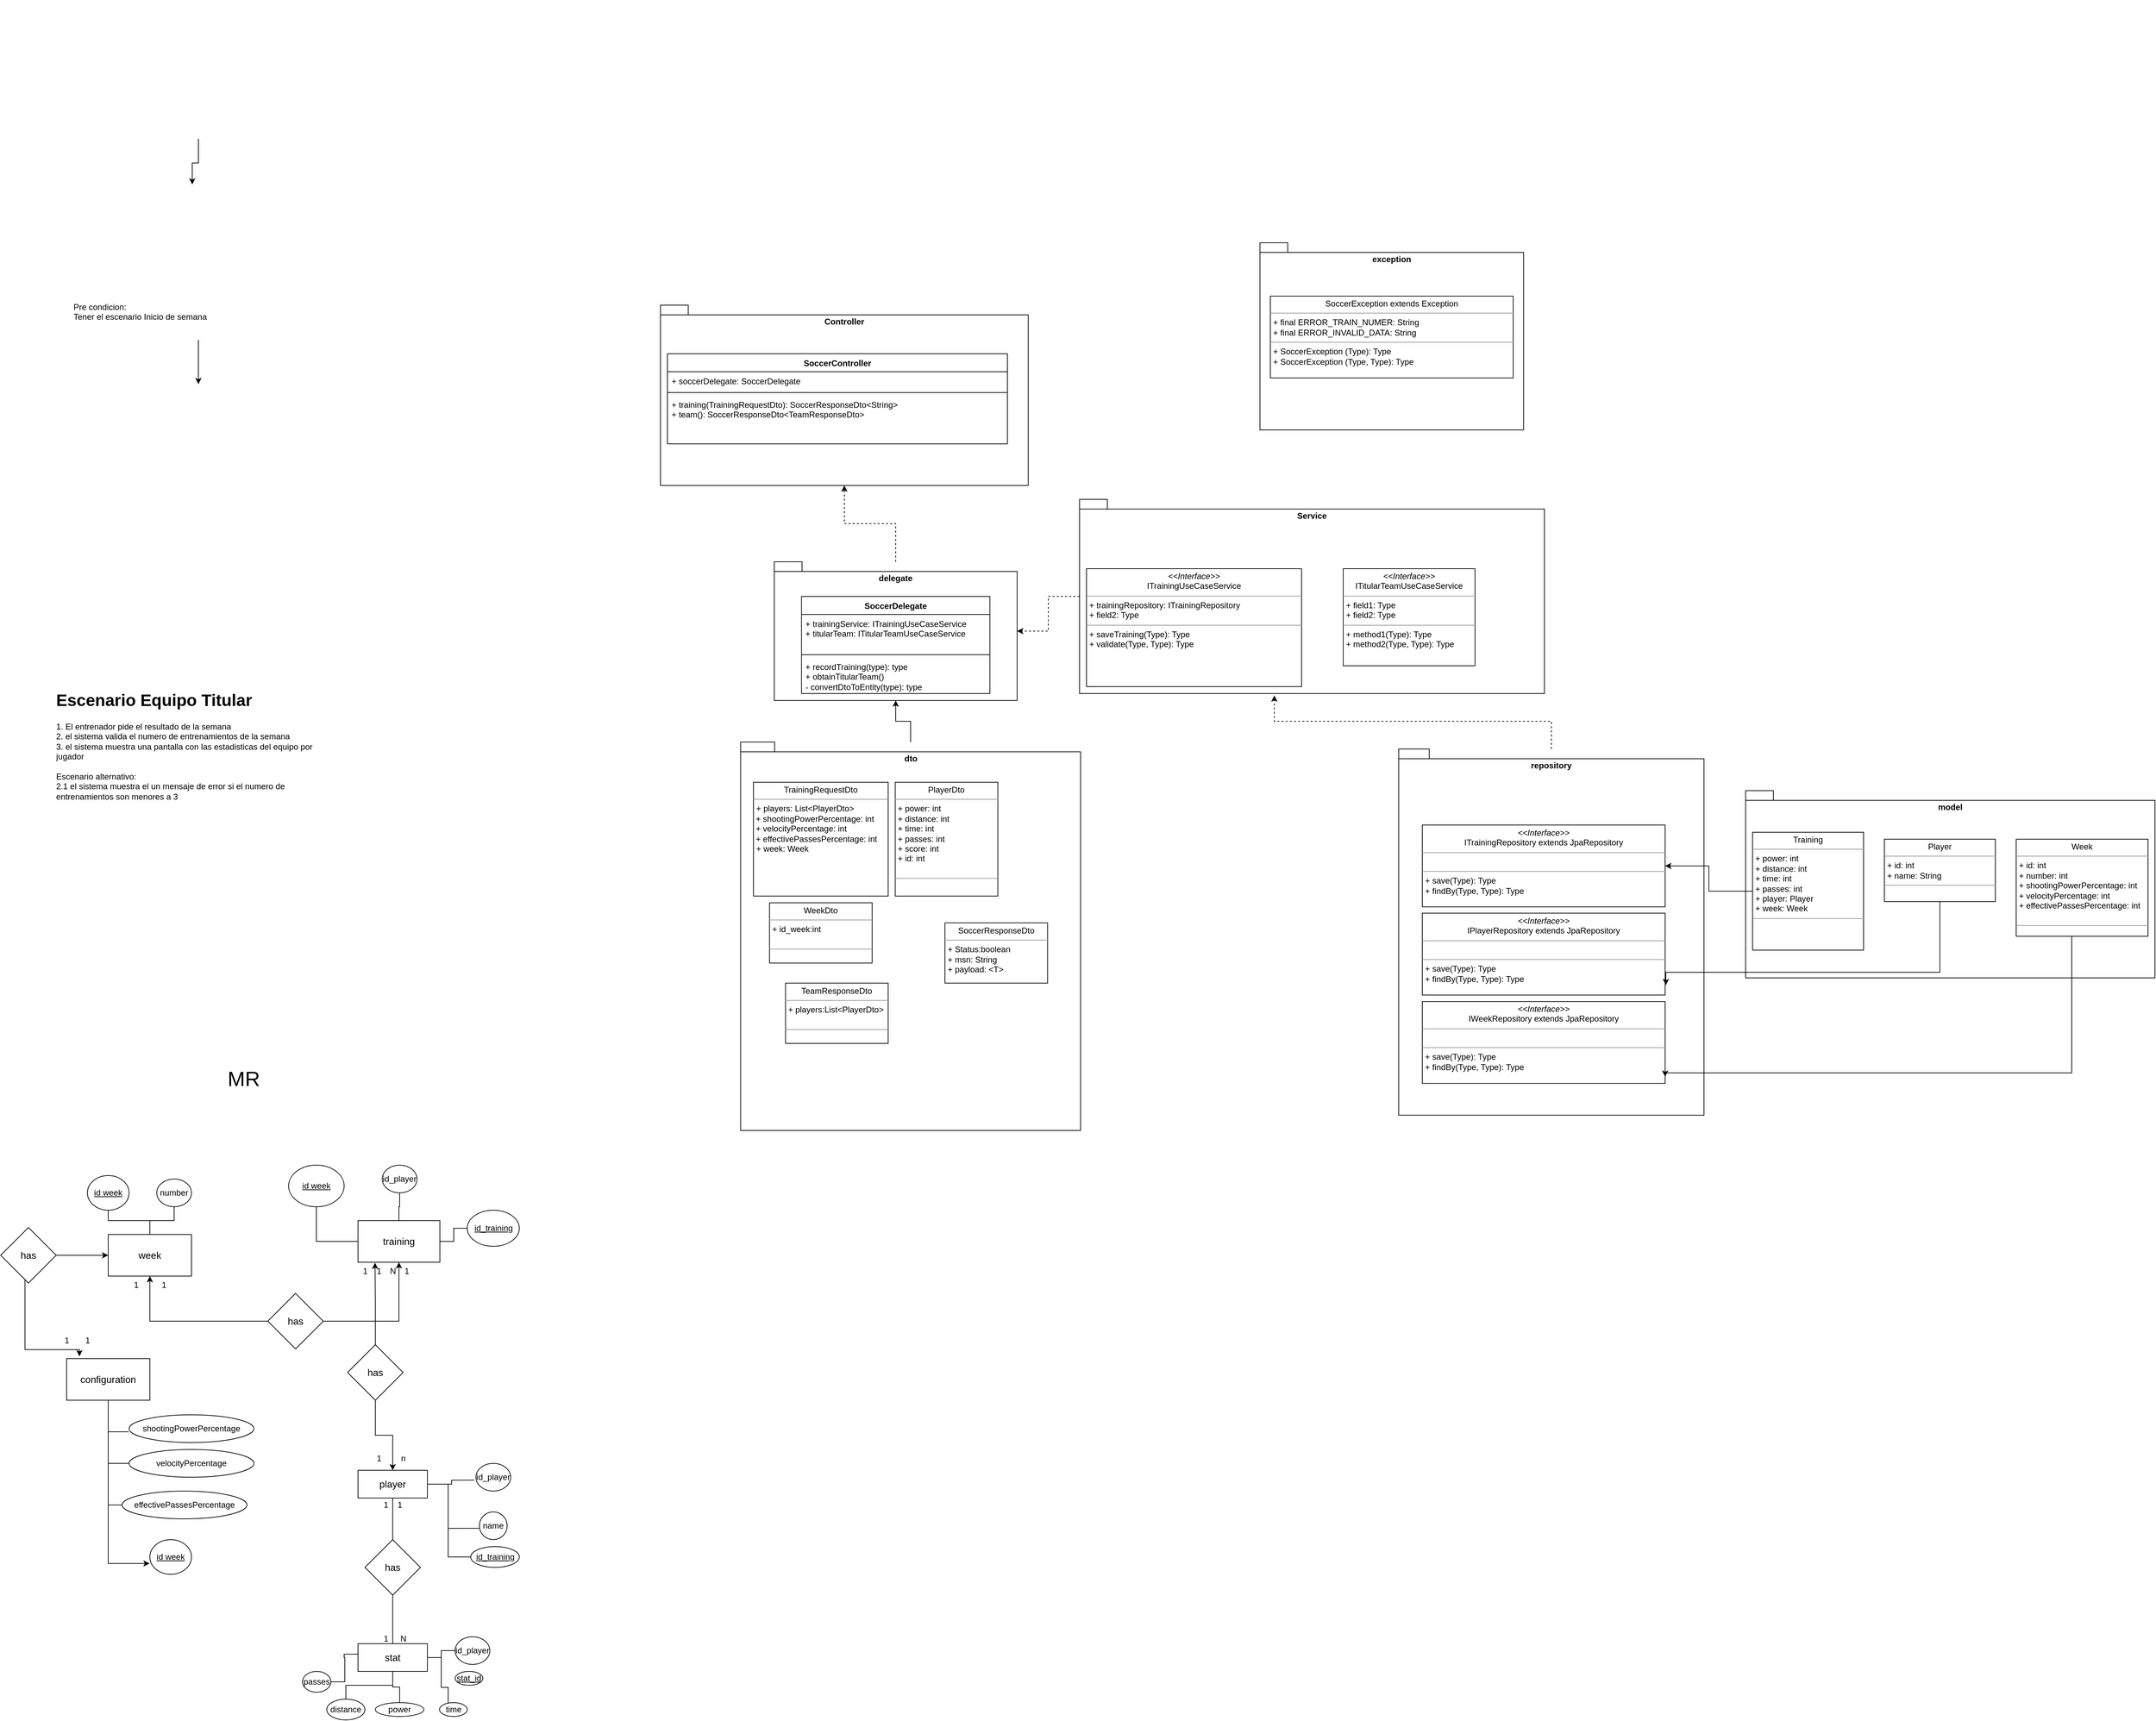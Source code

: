 <mxfile version="23.0.2" type="device">
  <diagram id="RCIv1IC71-jP3khKfXEP" name="Page-1">
    <mxGraphModel dx="2985" dy="3184" grid="1" gridSize="10" guides="1" tooltips="1" connect="1" arrows="1" fold="1" page="1" pageScale="1" pageWidth="827" pageHeight="1169" math="0" shadow="0">
      <root>
        <mxCell id="0" />
        <mxCell id="1" parent="0" />
        <mxCell id="BgWHUajE6LilDq0X74lD-1" value="&lt;h1&gt;&lt;font color=&quot;#ffffff&quot;&gt;Escenario Entrenamiento&lt;/font&gt;&lt;/h1&gt;&lt;div&gt;&lt;font color=&quot;#ffffff&quot;&gt;1. El entrenador inicia la semana&lt;/font&gt;&lt;/div&gt;&lt;div&gt;&lt;font color=&quot;#ffffff&quot;&gt;2. el entrenador define los porcentajes&amp;nbsp;&lt;/font&gt;&lt;/div&gt;&lt;div&gt;&lt;font color=&quot;#ffffff&quot;&gt;2. el sistema muestra en pantalla el formulario de ingreso de estadisticas para N jugadores del equipo de futbol 5&lt;/font&gt;&lt;/div&gt;&lt;div&gt;&lt;font color=&quot;#ffffff&quot;&gt;3.el entrenador ingresa las estadisticas del equipo segun el entrenamiento de la semana&lt;/font&gt;&lt;/div&gt;&lt;div&gt;&lt;font color=&quot;#ffffff&quot;&gt;4. el sistema guarda la estadistica para esa semana y lo clasifica con el numero de entrenamiento de la semana (ejemplo: entrenamiento1, 2, 3)&lt;/font&gt;&lt;/div&gt;&lt;div&gt;&lt;font color=&quot;#ffffff&quot;&gt;5. el sistema confirma que el entrenamiento queda guardado correctamente&lt;/font&gt;&lt;/div&gt;&lt;div&gt;&lt;font color=&quot;#ffffff&quot;&gt;6. el entrenado puede finalizar la semana&amp;nbsp;&lt;/font&gt;&lt;/div&gt;&lt;div&gt;&lt;font color=&quot;#ffffff&quot;&gt;&lt;br&gt;&lt;/font&gt;&lt;/div&gt;&lt;div&gt;&lt;font color=&quot;#ffffff&quot;&gt;Escenario alternativo:&lt;/font&gt;&lt;/div&gt;&lt;div&gt;&lt;font color=&quot;#ffffff&quot;&gt;4.1 el sistema valida los datos de la estadistica como datos negativos&lt;/font&gt;&lt;/div&gt;&lt;div&gt;&lt;font color=&quot;#ffffff&quot;&gt;4.2 se finaliza el registro del entrenamiento&lt;/font&gt;&lt;/div&gt;&lt;div&gt;&lt;font color=&quot;#ffffff&quot;&gt;&lt;br&gt;&lt;/font&gt;&lt;/div&gt;&lt;div&gt;&lt;font color=&quot;#ffffff&quot;&gt;Pre condicion:&lt;/font&gt;&lt;/div&gt;&lt;div&gt;&lt;font color=&quot;#ffffff&quot;&gt;Tener el escenario Inicio de semana&lt;/font&gt;&lt;/div&gt;&lt;div&gt;&lt;font color=&quot;#ffffff&quot;&gt;Tener el ecenario registro porcentajes&lt;/font&gt;&lt;/div&gt;" style="text;html=1;strokeColor=none;fillColor=none;spacing=5;spacingTop=-20;whiteSpace=wrap;overflow=hidden;rounded=0;" parent="1" vertex="1">
          <mxGeometry x="105" y="-10" width="370" height="380" as="geometry" />
        </mxCell>
        <mxCell id="BgWHUajE6LilDq0X74lD-2" value="&lt;h1&gt;Escenario Equipo Titular&lt;/h1&gt;&lt;div&gt;1. El entrenador pide el resultado de la semana&lt;/div&gt;&lt;div&gt;2. el sistema valida el numero de entrenamientos de la semana&lt;/div&gt;&lt;div&gt;3.&lt;span style=&quot;background-color: initial;&quot;&gt;&amp;nbsp;el sistema muestra una pantalla con las estadisticas del equipo por jugador&lt;/span&gt;&lt;/div&gt;&lt;div&gt;&lt;br&gt;&lt;/div&gt;&lt;div&gt;Escenario alternativo:&lt;/div&gt;&lt;div&gt;2.1 el sistema muestra el un mensaje de error si el numero de entrenamientos son menores a 3&lt;/div&gt;" style="text;html=1;strokeColor=none;fillColor=none;spacing=5;spacingTop=-20;whiteSpace=wrap;overflow=hidden;rounded=0;" parent="1" vertex="1">
          <mxGeometry x="100" y="420" width="420" height="190" as="geometry" />
        </mxCell>
        <mxCell id="BgWHUajE6LilDq0X74lD-116" style="edgeStyle=orthogonalEdgeStyle;rounded=0;orthogonalLoop=1;jettySize=auto;html=1;dashed=1;" parent="1" source="BgWHUajE6LilDq0X74lD-7" target="BgWHUajE6LilDq0X74lD-96" edge="1">
          <mxGeometry relative="1" as="geometry" />
        </mxCell>
        <mxCell id="BgWHUajE6LilDq0X74lD-7" value="Service" style="shape=folder;fontStyle=1;spacingTop=10;tabWidth=40;tabHeight=14;tabPosition=left;html=1;whiteSpace=wrap;verticalAlign=top;" parent="1" vertex="1">
          <mxGeometry x="1580" y="150" width="670" height="280" as="geometry" />
        </mxCell>
        <mxCell id="BgWHUajE6LilDq0X74lD-22" value="&lt;p style=&quot;margin:0px;margin-top:4px;text-align:center;&quot;&gt;&lt;i&gt;&amp;lt;&amp;lt;Interface&amp;gt;&amp;gt;&lt;/i&gt;&lt;br&gt;ITrainingUseCaseService&lt;br&gt;&lt;/p&gt;&lt;hr size=&quot;1&quot;&gt;&lt;p style=&quot;margin:0px;margin-left:4px;&quot;&gt;+ trainingRepository:&amp;nbsp;ITrainingRepository&lt;br&gt;+ field2: Type&lt;/p&gt;&lt;hr size=&quot;1&quot;&gt;&lt;p style=&quot;margin:0px;margin-left:4px;&quot;&gt;+ saveTraining(Type): Type&lt;br&gt;+ validate(Type, Type): Type&lt;/p&gt;" style="verticalAlign=top;align=left;overflow=fill;fontSize=12;fontFamily=Helvetica;html=1;whiteSpace=wrap;" parent="1" vertex="1">
          <mxGeometry x="1590" y="250" width="310" height="170" as="geometry" />
        </mxCell>
        <mxCell id="BgWHUajE6LilDq0X74lD-23" value="&lt;p style=&quot;margin:0px;margin-top:4px;text-align:center;&quot;&gt;&lt;i&gt;&amp;lt;&amp;lt;Interface&amp;gt;&amp;gt;&lt;/i&gt;&lt;br&gt;ITitularTeamUseCaseService&lt;br&gt;&lt;/p&gt;&lt;hr size=&quot;1&quot;&gt;&lt;p style=&quot;margin:0px;margin-left:4px;&quot;&gt;+ field1: Type&lt;br&gt;+ field2: Type&lt;/p&gt;&lt;hr size=&quot;1&quot;&gt;&lt;p style=&quot;margin:0px;margin-left:4px;&quot;&gt;+ method1(Type): Type&lt;br&gt;+ method2(Type, Type): Type&lt;/p&gt;" style="verticalAlign=top;align=left;overflow=fill;fontSize=12;fontFamily=Helvetica;html=1;whiteSpace=wrap;" parent="1" vertex="1">
          <mxGeometry x="1960" y="250" width="190" height="140" as="geometry" />
        </mxCell>
        <mxCell id="BgWHUajE6LilDq0X74lD-26" value="" style="group" parent="1" vertex="1" connectable="0">
          <mxGeometry x="2040" y="510" width="440" height="528" as="geometry" />
        </mxCell>
        <mxCell id="BgWHUajE6LilDq0X74lD-9" value="repository" style="shape=folder;fontStyle=1;spacingTop=10;tabWidth=40;tabHeight=14;tabPosition=left;html=1;whiteSpace=wrap;verticalAlign=top;" parent="BgWHUajE6LilDq0X74lD-26" vertex="1">
          <mxGeometry width="440" height="528" as="geometry" />
        </mxCell>
        <mxCell id="BgWHUajE6LilDq0X74lD-24" value="&lt;p style=&quot;margin:0px;margin-top:4px;text-align:center;&quot;&gt;&lt;i&gt;&amp;lt;&amp;lt;Interface&amp;gt;&amp;gt;&lt;/i&gt;&lt;br&gt;ITrainingRepository extends&amp;nbsp;JpaRepository&lt;/p&gt;&lt;hr size=&quot;1&quot;&gt;&lt;p style=&quot;margin:0px;margin-left:4px;&quot;&gt;&lt;br&gt;&lt;/p&gt;&lt;hr size=&quot;1&quot;&gt;&lt;p style=&quot;margin:0px;margin-left:4px;&quot;&gt;+ save(Type): Type&lt;br&gt;+ findBy(Type, Type): Type&lt;/p&gt;" style="verticalAlign=top;align=left;overflow=fill;fontSize=12;fontFamily=Helvetica;html=1;whiteSpace=wrap;" parent="BgWHUajE6LilDq0X74lD-26" vertex="1">
          <mxGeometry x="34" y="109.578" width="350" height="118.008" as="geometry" />
        </mxCell>
        <mxCell id="BgWHUajE6LilDq0X74lD-76" value="&lt;p style=&quot;margin:0px;margin-top:4px;text-align:center;&quot;&gt;&lt;i&gt;&amp;lt;&amp;lt;Interface&amp;gt;&amp;gt;&lt;/i&gt;&lt;br&gt;IPlayerRepository extends&amp;nbsp;JpaRepository&lt;/p&gt;&lt;hr size=&quot;1&quot;&gt;&lt;p style=&quot;margin:0px;margin-left:4px;&quot;&gt;&lt;br&gt;&lt;/p&gt;&lt;hr size=&quot;1&quot;&gt;&lt;p style=&quot;margin:0px;margin-left:4px;&quot;&gt;+ save(Type): Type&lt;br&gt;+ findBy(Type, Type): Type&lt;/p&gt;" style="verticalAlign=top;align=left;overflow=fill;fontSize=12;fontFamily=Helvetica;html=1;whiteSpace=wrap;" parent="BgWHUajE6LilDq0X74lD-26" vertex="1">
          <mxGeometry x="34" y="236.69" width="350" height="118.008" as="geometry" />
        </mxCell>
        <mxCell id="BgWHUajE6LilDq0X74lD-77" value="&lt;p style=&quot;margin:0px;margin-top:4px;text-align:center;&quot;&gt;&lt;i&gt;&amp;lt;&amp;lt;Interface&amp;gt;&amp;gt;&lt;/i&gt;&lt;br&gt;IWeekRepository extends&amp;nbsp;JpaRepository&lt;/p&gt;&lt;hr size=&quot;1&quot;&gt;&lt;p style=&quot;margin:0px;margin-left:4px;&quot;&gt;&lt;br&gt;&lt;/p&gt;&lt;hr size=&quot;1&quot;&gt;&lt;p style=&quot;margin:0px;margin-left:4px;&quot;&gt;+ save(Type): Type&lt;br&gt;+ findBy(Type, Type): Type&lt;/p&gt;" style="verticalAlign=top;align=left;overflow=fill;fontSize=12;fontFamily=Helvetica;html=1;whiteSpace=wrap;" parent="BgWHUajE6LilDq0X74lD-26" vertex="1">
          <mxGeometry x="34" y="364.138" width="350" height="118.008" as="geometry" />
        </mxCell>
        <mxCell id="BgWHUajE6LilDq0X74lD-84" value="" style="group" parent="BgWHUajE6LilDq0X74lD-26" vertex="1" connectable="0">
          <mxGeometry x="-200" y="-740" width="380" height="270" as="geometry" />
        </mxCell>
        <mxCell id="BgWHUajE6LilDq0X74lD-12" value="exception" style="shape=folder;fontStyle=1;spacingTop=10;tabWidth=40;tabHeight=14;tabPosition=left;html=1;whiteSpace=wrap;verticalAlign=top;" parent="BgWHUajE6LilDq0X74lD-84" vertex="1">
          <mxGeometry y="10" width="380" height="270" as="geometry" />
        </mxCell>
        <mxCell id="BgWHUajE6LilDq0X74lD-83" value="&lt;p style=&quot;margin:0px;margin-top:4px;text-align:center;&quot;&gt;SoccerException extends&amp;nbsp;Exception&lt;/p&gt;&lt;hr size=&quot;1&quot;&gt;&lt;p style=&quot;margin:0px;margin-left:4px;&quot;&gt;+ final ERROR_TRAIN_NUMER: String&lt;/p&gt;&lt;p style=&quot;margin:0px;margin-left:4px;&quot;&gt;+ final ERROR_INVALID_DATA: String&lt;br&gt;&lt;/p&gt;&lt;hr size=&quot;1&quot;&gt;&lt;p style=&quot;margin:0px;margin-left:4px;&quot;&gt;+&amp;nbsp;SoccerException&amp;nbsp;(Type): Type&lt;br&gt;+&amp;nbsp;SoccerException&amp;nbsp;(Type, Type): Type&lt;/p&gt;" style="verticalAlign=top;align=left;overflow=fill;fontSize=12;fontFamily=Helvetica;html=1;whiteSpace=wrap;" parent="BgWHUajE6LilDq0X74lD-84" vertex="1">
          <mxGeometry x="15" y="86.988" width="350" height="118.008" as="geometry" />
        </mxCell>
        <mxCell id="BgWHUajE6LilDq0X74lD-78" value="" style="group" parent="1" vertex="1" connectable="0">
          <mxGeometry x="2540" y="570" width="590" height="270" as="geometry" />
        </mxCell>
        <mxCell id="BgWHUajE6LilDq0X74lD-10" value="model" style="shape=folder;fontStyle=1;spacingTop=10;tabWidth=40;tabHeight=14;tabPosition=left;html=1;whiteSpace=wrap;verticalAlign=top;" parent="BgWHUajE6LilDq0X74lD-78" vertex="1">
          <mxGeometry width="590" height="270" as="geometry" />
        </mxCell>
        <mxCell id="BgWHUajE6LilDq0X74lD-27" value="&lt;p style=&quot;margin:0px;margin-top:4px;text-align:center;&quot;&gt;Training&lt;/p&gt;&lt;hr size=&quot;1&quot;&gt;&lt;p style=&quot;margin:0px;margin-left:4px;&quot;&gt;+ power: int&lt;/p&gt;&lt;p style=&quot;margin:0px;margin-left:4px;&quot;&gt;+ distance: int&lt;br&gt;&lt;/p&gt;&lt;p style=&quot;margin:0px;margin-left:4px;&quot;&gt;+ time: int&lt;br&gt;&lt;/p&gt;&lt;p style=&quot;margin:0px;margin-left:4px;&quot;&gt;+ passes: int&lt;br&gt;&lt;/p&gt;&lt;p style=&quot;margin:0px;margin-left:4px;&quot;&gt;+ player: Player&lt;br&gt;&lt;/p&gt;&lt;p style=&quot;margin:0px;margin-left:4px;&quot;&gt;+ week: Week&lt;br&gt;&lt;/p&gt;&lt;hr size=&quot;1&quot;&gt;&lt;p style=&quot;margin:0px;margin-left:4px;&quot;&gt;&lt;br&gt;&lt;/p&gt;" style="verticalAlign=top;align=left;overflow=fill;fontSize=12;fontFamily=Helvetica;html=1;whiteSpace=wrap;" parent="BgWHUajE6LilDq0X74lD-78" vertex="1">
          <mxGeometry x="10" y="60" width="160" height="170" as="geometry" />
        </mxCell>
        <mxCell id="BgWHUajE6LilDq0X74lD-73" value="&lt;p style=&quot;margin:0px;margin-top:4px;text-align:center;&quot;&gt;Player&lt;/p&gt;&lt;hr size=&quot;1&quot;&gt;&lt;p style=&quot;margin:0px;margin-left:4px;&quot;&gt;+ id: int&lt;/p&gt;&lt;p style=&quot;margin:0px;margin-left:4px;&quot;&gt;+ name: String&lt;/p&gt;&lt;hr size=&quot;1&quot;&gt;&lt;p style=&quot;margin:0px;margin-left:4px;&quot;&gt;&lt;br&gt;&lt;/p&gt;" style="verticalAlign=top;align=left;overflow=fill;fontSize=12;fontFamily=Helvetica;html=1;whiteSpace=wrap;" parent="BgWHUajE6LilDq0X74lD-78" vertex="1">
          <mxGeometry x="200" y="70" width="160" height="90" as="geometry" />
        </mxCell>
        <mxCell id="BgWHUajE6LilDq0X74lD-75" value="&lt;p style=&quot;margin:0px;margin-top:4px;text-align:center;&quot;&gt;Week&lt;/p&gt;&lt;hr size=&quot;1&quot;&gt;&lt;p style=&quot;margin:0px;margin-left:4px;&quot;&gt;+ id: int&lt;/p&gt;&lt;p style=&quot;margin:0px;margin-left:4px;&quot;&gt;+ number: int&lt;/p&gt;&lt;p style=&quot;margin:0px;margin-left:4px;&quot;&gt;+&amp;nbsp;shootingPowerPercentage: int&lt;br&gt;&lt;/p&gt;&lt;p style=&quot;border-color: var(--border-color); margin: 0px 0px 0px 4px;&quot;&gt;+&amp;nbsp;velocityPercentage: int&lt;br style=&quot;border-color: var(--border-color);&quot;&gt;&lt;/p&gt;&lt;p style=&quot;border-color: var(--border-color); margin: 0px 0px 0px 4px;&quot;&gt;+&amp;nbsp;effectivePassesPercentage: int&lt;br style=&quot;border-color: var(--border-color);&quot;&gt;&lt;/p&gt;&lt;p style=&quot;border-color: var(--border-color); margin: 0px 0px 0px 4px;&quot;&gt;&lt;br style=&quot;border-color: var(--border-color);&quot;&gt;&lt;/p&gt;&lt;hr size=&quot;1&quot;&gt;&lt;p style=&quot;margin:0px;margin-left:4px;&quot;&gt;&lt;br&gt;&lt;/p&gt;" style="verticalAlign=top;align=left;overflow=fill;fontSize=12;fontFamily=Helvetica;html=1;whiteSpace=wrap;" parent="BgWHUajE6LilDq0X74lD-78" vertex="1">
          <mxGeometry x="390" y="70" width="190" height="140" as="geometry" />
        </mxCell>
        <mxCell id="BgWHUajE6LilDq0X74lD-79" style="edgeStyle=orthogonalEdgeStyle;rounded=0;orthogonalLoop=1;jettySize=auto;html=1;entryX=1;entryY=0.5;entryDx=0;entryDy=0;" parent="1" source="BgWHUajE6LilDq0X74lD-27" target="BgWHUajE6LilDq0X74lD-24" edge="1">
          <mxGeometry relative="1" as="geometry" />
        </mxCell>
        <mxCell id="BgWHUajE6LilDq0X74lD-81" style="edgeStyle=orthogonalEdgeStyle;rounded=0;orthogonalLoop=1;jettySize=auto;html=1;entryX=1.003;entryY=0.879;entryDx=0;entryDy=0;entryPerimeter=0;" parent="1" source="BgWHUajE6LilDq0X74lD-73" target="BgWHUajE6LilDq0X74lD-76" edge="1">
          <mxGeometry relative="1" as="geometry">
            <Array as="points">
              <mxPoint x="2820" y="832" />
            </Array>
          </mxGeometry>
        </mxCell>
        <mxCell id="BgWHUajE6LilDq0X74lD-82" style="edgeStyle=orthogonalEdgeStyle;rounded=0;orthogonalLoop=1;jettySize=auto;html=1;entryX=1;entryY=0.918;entryDx=0;entryDy=0;entryPerimeter=0;" parent="1" source="BgWHUajE6LilDq0X74lD-75" target="BgWHUajE6LilDq0X74lD-77" edge="1">
          <mxGeometry relative="1" as="geometry">
            <Array as="points">
              <mxPoint x="3010" y="977" />
            </Array>
          </mxGeometry>
        </mxCell>
        <mxCell id="BgWHUajE6LilDq0X74lD-94" value="" style="group" parent="1" vertex="1" connectable="0">
          <mxGeometry x="1110" y="500" width="490" height="560" as="geometry" />
        </mxCell>
        <mxCell id="BgWHUajE6LilDq0X74lD-11" value="dto" style="shape=folder;fontStyle=1;spacingTop=10;tabWidth=40;tabHeight=14;tabPosition=left;html=1;whiteSpace=wrap;verticalAlign=top;" parent="BgWHUajE6LilDq0X74lD-94" vertex="1">
          <mxGeometry x="-18.491" width="490.0" height="560" as="geometry" />
        </mxCell>
        <mxCell id="BgWHUajE6LilDq0X74lD-85" value="&lt;p style=&quot;margin:0px;margin-top:4px;text-align:center;&quot;&gt;TrainingRequestDto&lt;/p&gt;&lt;hr size=&quot;1&quot;&gt;&lt;p style=&quot;margin:0px;margin-left:4px;&quot;&gt;+ players: List&amp;lt;PlayerDto&amp;gt;&lt;/p&gt;&amp;nbsp;+ shootingPowerPercentage: int&lt;br&gt;&amp;nbsp;+ velocityPercentage: int&lt;br&gt;&amp;nbsp;+ effectivePassesPercentage: int&lt;br&gt;&lt;p style=&quot;margin:0px;margin-left:4px;&quot;&gt;+ week: Week&lt;br&gt;&lt;/p&gt;" style="verticalAlign=top;align=left;overflow=fill;fontSize=12;fontFamily=Helvetica;html=1;whiteSpace=wrap;" parent="BgWHUajE6LilDq0X74lD-94" vertex="1">
          <mxGeometry y="57.931" width="194.151" height="164.138" as="geometry" />
        </mxCell>
        <mxCell id="BgWHUajE6LilDq0X74lD-86" value="&lt;p style=&quot;margin:0px;margin-top:4px;text-align:center;&quot;&gt;PlayerDto&lt;/p&gt;&lt;hr size=&quot;1&quot;&gt;&lt;p style=&quot;margin:0px;margin-left:4px;&quot;&gt;+ power: int&lt;/p&gt;&lt;p style=&quot;margin:0px;margin-left:4px;&quot;&gt;+ distance: int&lt;br&gt;&lt;/p&gt;&lt;p style=&quot;margin:0px;margin-left:4px;&quot;&gt;+ time: int&lt;br&gt;&lt;/p&gt;&lt;p style=&quot;margin:0px;margin-left:4px;&quot;&gt;+ passes: int&lt;/p&gt;&lt;p style=&quot;margin:0px;margin-left:4px;&quot;&gt;+ score: int&lt;/p&gt;&lt;p style=&quot;margin:0px;margin-left:4px;&quot;&gt;+ id: int&lt;/p&gt;&lt;p style=&quot;margin:0px;margin-left:4px;&quot;&gt;&lt;br&gt;&lt;/p&gt;&lt;hr size=&quot;1&quot;&gt;&lt;p style=&quot;margin:0px;margin-left:4px;&quot;&gt;&lt;br&gt;&lt;/p&gt;" style="verticalAlign=top;align=left;overflow=fill;fontSize=12;fontFamily=Helvetica;html=1;whiteSpace=wrap;" parent="BgWHUajE6LilDq0X74lD-94" vertex="1">
          <mxGeometry x="204.321" y="57.931" width="147.925" height="164.138" as="geometry" />
        </mxCell>
        <mxCell id="BgWHUajE6LilDq0X74lD-93" value="&lt;p style=&quot;margin:0px;margin-top:4px;text-align:center;&quot;&gt;WeekDto&lt;/p&gt;&lt;hr size=&quot;1&quot;&gt;&lt;p style=&quot;margin:0px;margin-left:4px;&quot;&gt;+ id_week:int&lt;/p&gt;&lt;p style=&quot;margin:0px;margin-left:4px;&quot;&gt;&lt;br&gt;&lt;/p&gt;&lt;hr size=&quot;1&quot;&gt;&lt;p style=&quot;margin:0px;margin-left:4px;&quot;&gt;&lt;br&gt;&lt;/p&gt;" style="verticalAlign=top;align=left;overflow=fill;fontSize=12;fontFamily=Helvetica;html=1;whiteSpace=wrap;" parent="BgWHUajE6LilDq0X74lD-94" vertex="1">
          <mxGeometry x="23.113" y="231.724" width="147.925" height="86.897" as="geometry" />
        </mxCell>
        <mxCell id="BgWHUajE6LilDq0X74lD-110" value="&lt;p style=&quot;margin:0px;margin-top:4px;text-align:center;&quot;&gt;SoccerResponseDto&lt;/p&gt;&lt;hr size=&quot;1&quot;&gt;&lt;p style=&quot;margin:0px;margin-left:4px;&quot;&gt;+ Status:boolean&lt;/p&gt;&lt;p style=&quot;margin:0px;margin-left:4px;&quot;&gt;+ msn: String&lt;br&gt;+ payload: &amp;lt;T&amp;gt;&lt;/p&gt;&lt;p style=&quot;margin:0px;margin-left:4px;&quot;&gt;&lt;br&gt;&lt;/p&gt;&lt;hr size=&quot;1&quot;&gt;&lt;p style=&quot;margin:0px;margin-left:4px;&quot;&gt;&lt;br&gt;&lt;/p&gt;" style="verticalAlign=top;align=left;overflow=fill;fontSize=12;fontFamily=Helvetica;html=1;whiteSpace=wrap;" parent="BgWHUajE6LilDq0X74lD-94" vertex="1">
          <mxGeometry x="275.972" y="260.69" width="147.925" height="86.897" as="geometry" />
        </mxCell>
        <mxCell id="BgWHUajE6LilDq0X74lD-111" value="&lt;p style=&quot;margin:0px;margin-top:4px;text-align:center;&quot;&gt;TeamResponseDto&lt;/p&gt;&lt;hr size=&quot;1&quot;&gt;&lt;p style=&quot;margin:0px;margin-left:4px;&quot;&gt;+ players:List&amp;lt;PlayerDto&amp;gt;&lt;/p&gt;&lt;p style=&quot;margin:0px;margin-left:4px;&quot;&gt;&lt;br&gt;&lt;/p&gt;&lt;hr size=&quot;1&quot;&gt;&lt;p style=&quot;margin:0px;margin-left:4px;&quot;&gt;&lt;br&gt;&lt;/p&gt;" style="verticalAlign=top;align=left;overflow=fill;fontSize=12;fontFamily=Helvetica;html=1;whiteSpace=wrap;" parent="BgWHUajE6LilDq0X74lD-94" vertex="1">
          <mxGeometry x="46.226" y="347.586" width="147.925" height="86.897" as="geometry" />
        </mxCell>
        <mxCell id="BgWHUajE6LilDq0X74lD-113" style="edgeStyle=orthogonalEdgeStyle;rounded=0;orthogonalLoop=1;jettySize=auto;html=1;dashed=1;" parent="1" source="BgWHUajE6LilDq0X74lD-96" target="BgWHUajE6LilDq0X74lD-8" edge="1">
          <mxGeometry relative="1" as="geometry" />
        </mxCell>
        <mxCell id="BgWHUajE6LilDq0X74lD-101" style="edgeStyle=orthogonalEdgeStyle;rounded=0;orthogonalLoop=1;jettySize=auto;html=1;entryX=0.5;entryY=1;entryDx=0;entryDy=0;entryPerimeter=0;" parent="1" source="BgWHUajE6LilDq0X74lD-11" target="BgWHUajE6LilDq0X74lD-96" edge="1">
          <mxGeometry relative="1" as="geometry" />
        </mxCell>
        <mxCell id="BgWHUajE6LilDq0X74lD-112" value="" style="group" parent="1" vertex="1" connectable="0">
          <mxGeometry x="976" y="-130" width="530" height="260" as="geometry" />
        </mxCell>
        <mxCell id="BgWHUajE6LilDq0X74lD-8" value="Controller" style="shape=folder;fontStyle=1;spacingTop=10;tabWidth=40;tabHeight=14;tabPosition=left;html=1;whiteSpace=wrap;verticalAlign=top;" parent="BgWHUajE6LilDq0X74lD-112" vertex="1">
          <mxGeometry width="530" height="260" as="geometry" />
        </mxCell>
        <mxCell id="BgWHUajE6LilDq0X74lD-3" value="SoccerController" style="swimlane;fontStyle=1;align=center;verticalAlign=top;childLayout=stackLayout;horizontal=1;startSize=26;horizontalStack=0;resizeParent=1;resizeParentMax=0;resizeLast=0;collapsible=1;marginBottom=0;whiteSpace=wrap;html=1;" parent="BgWHUajE6LilDq0X74lD-112" vertex="1">
          <mxGeometry x="10" y="70" width="490" height="130" as="geometry" />
        </mxCell>
        <mxCell id="BgWHUajE6LilDq0X74lD-4" value="+ soccerDelegate:&amp;nbsp;SoccerDelegate" style="text;strokeColor=none;fillColor=none;align=left;verticalAlign=top;spacingLeft=4;spacingRight=4;overflow=hidden;rotatable=0;points=[[0,0.5],[1,0.5]];portConstraint=eastwest;whiteSpace=wrap;html=1;" parent="BgWHUajE6LilDq0X74lD-3" vertex="1">
          <mxGeometry y="26" width="490" height="26" as="geometry" />
        </mxCell>
        <mxCell id="BgWHUajE6LilDq0X74lD-5" value="" style="line;strokeWidth=1;fillColor=none;align=left;verticalAlign=middle;spacingTop=-1;spacingLeft=3;spacingRight=3;rotatable=0;labelPosition=right;points=[];portConstraint=eastwest;strokeColor=inherit;" parent="BgWHUajE6LilDq0X74lD-3" vertex="1">
          <mxGeometry y="52" width="490" height="8" as="geometry" />
        </mxCell>
        <mxCell id="BgWHUajE6LilDq0X74lD-6" value="+ training(TrainingRequestDto):&amp;nbsp;SoccerResponseDto&amp;lt;String&amp;gt;&lt;br&gt;+ team():&amp;nbsp;SoccerResponseDto&amp;lt;TeamResponseDto&amp;gt;" style="text;strokeColor=none;fillColor=none;align=left;verticalAlign=top;spacingLeft=4;spacingRight=4;overflow=hidden;rotatable=0;points=[[0,0.5],[1,0.5]];portConstraint=eastwest;whiteSpace=wrap;html=1;" parent="BgWHUajE6LilDq0X74lD-3" vertex="1">
          <mxGeometry y="60" width="490" height="70" as="geometry" />
        </mxCell>
        <mxCell id="BgWHUajE6LilDq0X74lD-114" value="" style="group" parent="1" vertex="1" connectable="0">
          <mxGeometry x="1140" y="240" width="350" height="200" as="geometry" />
        </mxCell>
        <mxCell id="BgWHUajE6LilDq0X74lD-96" value="delegate" style="shape=folder;fontStyle=1;spacingTop=10;tabWidth=40;tabHeight=14;tabPosition=left;html=1;whiteSpace=wrap;verticalAlign=top;" parent="BgWHUajE6LilDq0X74lD-114" vertex="1">
          <mxGeometry width="350" height="200" as="geometry" />
        </mxCell>
        <mxCell id="BgWHUajE6LilDq0X74lD-102" value="SoccerDelegate" style="swimlane;fontStyle=1;align=center;verticalAlign=top;childLayout=stackLayout;horizontal=1;startSize=26;horizontalStack=0;resizeParent=1;resizeParentMax=0;resizeLast=0;collapsible=1;marginBottom=0;whiteSpace=wrap;html=1;" parent="BgWHUajE6LilDq0X74lD-114" vertex="1">
          <mxGeometry x="39.25" y="50" width="271.5" height="140" as="geometry" />
        </mxCell>
        <mxCell id="BgWHUajE6LilDq0X74lD-103" value="+ trainingService:&amp;nbsp;ITrainingUseCaseService&lt;br&gt;+ titularTeam:&amp;nbsp;ITitularTeamUseCaseService" style="text;strokeColor=none;fillColor=none;align=left;verticalAlign=top;spacingLeft=4;spacingRight=4;overflow=hidden;rotatable=0;points=[[0,0.5],[1,0.5]];portConstraint=eastwest;whiteSpace=wrap;html=1;" parent="BgWHUajE6LilDq0X74lD-102" vertex="1">
          <mxGeometry y="26" width="271.5" height="54" as="geometry" />
        </mxCell>
        <mxCell id="BgWHUajE6LilDq0X74lD-104" value="" style="line;strokeWidth=1;fillColor=none;align=left;verticalAlign=middle;spacingTop=-1;spacingLeft=3;spacingRight=3;rotatable=0;labelPosition=right;points=[];portConstraint=eastwest;strokeColor=inherit;" parent="BgWHUajE6LilDq0X74lD-102" vertex="1">
          <mxGeometry y="80" width="271.5" height="8" as="geometry" />
        </mxCell>
        <mxCell id="BgWHUajE6LilDq0X74lD-105" value="+ recordTraining(type): type&lt;br&gt;+&amp;nbsp;obtainTitularTeam()&lt;br&gt;- convertDtoToEntity(type): type" style="text;strokeColor=none;fillColor=none;align=left;verticalAlign=top;spacingLeft=4;spacingRight=4;overflow=hidden;rotatable=0;points=[[0,0.5],[1,0.5]];portConstraint=eastwest;whiteSpace=wrap;html=1;" parent="BgWHUajE6LilDq0X74lD-102" vertex="1">
          <mxGeometry y="88" width="271.5" height="52" as="geometry" />
        </mxCell>
        <mxCell id="BgWHUajE6LilDq0X74lD-117" style="edgeStyle=orthogonalEdgeStyle;rounded=0;orthogonalLoop=1;jettySize=auto;html=1;entryX=0.419;entryY=1.01;entryDx=0;entryDy=0;entryPerimeter=0;dashed=1;" parent="1" source="BgWHUajE6LilDq0X74lD-9" target="BgWHUajE6LilDq0X74lD-7" edge="1">
          <mxGeometry relative="1" as="geometry" />
        </mxCell>
        <mxCell id="MqjZU9iMGGr170BSehY7-2" value="MR" style="text;html=1;align=center;verticalAlign=middle;resizable=0;points=[];autosize=1;strokeColor=none;fillColor=none;fontSize=30;" parent="1" vertex="1">
          <mxGeometry x="340" y="960" width="70" height="50" as="geometry" />
        </mxCell>
        <mxCell id="BgWHUajE6LilDq0X74lD-28" value="week" style="rounded=0;whiteSpace=wrap;html=1;fontSize=14;container=0;" parent="1" vertex="1">
          <mxGeometry x="180" y="1210" width="120" height="60" as="geometry" />
        </mxCell>
        <mxCell id="blufNcP4lJ_2Ph6tPb1l-14" style="edgeStyle=orthogonalEdgeStyle;rounded=0;orthogonalLoop=1;jettySize=auto;html=1;entryX=0;entryY=0.5;entryDx=0;entryDy=0;endArrow=none;endFill=0;" parent="1" source="BgWHUajE6LilDq0X74lD-29" target="MqjZU9iMGGr170BSehY7-30" edge="1">
          <mxGeometry relative="1" as="geometry" />
        </mxCell>
        <mxCell id="BgWHUajE6LilDq0X74lD-29" value="training" style="rounded=0;whiteSpace=wrap;html=1;fontSize=14;container=0;" parent="1" vertex="1">
          <mxGeometry x="540" y="1190" width="118" height="60" as="geometry" />
        </mxCell>
        <mxCell id="BgWHUajE6LilDq0X74lD-33" style="edgeStyle=orthogonalEdgeStyle;rounded=0;orthogonalLoop=1;jettySize=auto;html=1;entryX=0.5;entryY=1;entryDx=0;entryDy=0;" parent="1" source="BgWHUajE6LilDq0X74lD-31" target="BgWHUajE6LilDq0X74lD-29" edge="1">
          <mxGeometry relative="1" as="geometry" />
        </mxCell>
        <mxCell id="BgWHUajE6LilDq0X74lD-37" style="edgeStyle=orthogonalEdgeStyle;rounded=0;orthogonalLoop=1;jettySize=auto;html=1;entryX=0.5;entryY=1;entryDx=0;entryDy=0;" parent="1" source="BgWHUajE6LilDq0X74lD-31" target="BgWHUajE6LilDq0X74lD-28" edge="1">
          <mxGeometry relative="1" as="geometry" />
        </mxCell>
        <mxCell id="BgWHUajE6LilDq0X74lD-31" value="has" style="rhombus;whiteSpace=wrap;html=1;fontSize=14;rounded=0;container=0;" parent="1" vertex="1">
          <mxGeometry x="410" y="1295" width="80" height="80" as="geometry" />
        </mxCell>
        <mxCell id="BgWHUajE6LilDq0X74lD-39" value="N" style="text;html=1;align=center;verticalAlign=middle;resizable=0;points=[];autosize=1;strokeColor=none;fillColor=none;container=0;" parent="1" vertex="1">
          <mxGeometry x="575" y="1248" width="30" height="30" as="geometry" />
        </mxCell>
        <mxCell id="BgWHUajE6LilDq0X74lD-40" value="1" style="text;html=1;align=center;verticalAlign=middle;resizable=0;points=[];autosize=1;strokeColor=none;fillColor=none;container=0;" parent="1" vertex="1">
          <mxGeometry x="595" y="1248" width="30" height="30" as="geometry" />
        </mxCell>
        <mxCell id="BgWHUajE6LilDq0X74lD-46" value="id week" style="ellipse;whiteSpace=wrap;html=1;fontStyle=4;container=0;" parent="1" vertex="1">
          <mxGeometry x="440" y="1110" width="80" height="60" as="geometry" />
        </mxCell>
        <mxCell id="BgWHUajE6LilDq0X74lD-47" style="edgeStyle=orthogonalEdgeStyle;rounded=0;orthogonalLoop=1;jettySize=auto;html=1;entryX=0.5;entryY=1;entryDx=0;entryDy=0;endArrow=none;endFill=0;" parent="1" source="BgWHUajE6LilDq0X74lD-29" target="BgWHUajE6LilDq0X74lD-46" edge="1">
          <mxGeometry relative="1" as="geometry" />
        </mxCell>
        <mxCell id="BgWHUajE6LilDq0X74lD-52" value="id week" style="ellipse;whiteSpace=wrap;html=1;fontStyle=4;container=0;" parent="1" vertex="1">
          <mxGeometry x="150" y="1125" width="60" height="50" as="geometry" />
        </mxCell>
        <mxCell id="BgWHUajE6LilDq0X74lD-67" style="edgeStyle=orthogonalEdgeStyle;rounded=0;orthogonalLoop=1;jettySize=auto;html=1;endArrow=none;endFill=0;" parent="1" source="BgWHUajE6LilDq0X74lD-28" target="BgWHUajE6LilDq0X74lD-52" edge="1">
          <mxGeometry relative="1" as="geometry" />
        </mxCell>
        <mxCell id="BgWHUajE6LilDq0X74lD-54" value="number" style="ellipse;whiteSpace=wrap;html=1;container=0;" parent="1" vertex="1">
          <mxGeometry x="250" y="1130" width="50" height="40" as="geometry" />
        </mxCell>
        <mxCell id="BgWHUajE6LilDq0X74lD-68" style="edgeStyle=orthogonalEdgeStyle;rounded=0;orthogonalLoop=1;jettySize=auto;html=1;entryX=0.5;entryY=1;entryDx=0;entryDy=0;endArrow=none;endFill=0;" parent="1" source="BgWHUajE6LilDq0X74lD-28" target="BgWHUajE6LilDq0X74lD-54" edge="1">
          <mxGeometry relative="1" as="geometry" />
        </mxCell>
        <mxCell id="blufNcP4lJ_2Ph6tPb1l-9" style="edgeStyle=orthogonalEdgeStyle;rounded=0;orthogonalLoop=1;jettySize=auto;html=1;endArrow=none;endFill=0;" parent="1" source="BgWHUajE6LilDq0X74lD-56" target="MqjZU9iMGGr170BSehY7-33" edge="1">
          <mxGeometry relative="1" as="geometry">
            <Array as="points">
              <mxPoint x="670" y="1570" />
            </Array>
          </mxGeometry>
        </mxCell>
        <mxCell id="blufNcP4lJ_2Ph6tPb1l-24" value="" style="edgeStyle=orthogonalEdgeStyle;rounded=0;orthogonalLoop=1;jettySize=auto;html=1;endArrow=none;endFill=0;" parent="1" source="BgWHUajE6LilDq0X74lD-56" target="blufNcP4lJ_2Ph6tPb1l-23" edge="1">
          <mxGeometry relative="1" as="geometry" />
        </mxCell>
        <mxCell id="BgWHUajE6LilDq0X74lD-56" value="player" style="rounded=0;whiteSpace=wrap;html=1;fontSize=14;container=0;" parent="1" vertex="1">
          <mxGeometry x="540" y="1550" width="100" height="40" as="geometry" />
        </mxCell>
        <mxCell id="BgWHUajE6LilDq0X74lD-59" style="edgeStyle=orthogonalEdgeStyle;rounded=0;orthogonalLoop=1;jettySize=auto;html=1;entryX=0.5;entryY=0;entryDx=0;entryDy=0;" parent="1" source="BgWHUajE6LilDq0X74lD-57" target="BgWHUajE6LilDq0X74lD-56" edge="1">
          <mxGeometry relative="1" as="geometry" />
        </mxCell>
        <mxCell id="BgWHUajE6LilDq0X74lD-60" style="edgeStyle=orthogonalEdgeStyle;rounded=0;orthogonalLoop=1;jettySize=auto;html=1;entryX=0.208;entryY=1.013;entryDx=0;entryDy=0;entryPerimeter=0;" parent="1" source="BgWHUajE6LilDq0X74lD-57" target="BgWHUajE6LilDq0X74lD-29" edge="1">
          <mxGeometry relative="1" as="geometry" />
        </mxCell>
        <mxCell id="BgWHUajE6LilDq0X74lD-57" value="has" style="rhombus;whiteSpace=wrap;html=1;fontSize=14;rounded=0;container=0;" parent="1" vertex="1">
          <mxGeometry x="525" y="1369" width="80" height="80" as="geometry" />
        </mxCell>
        <mxCell id="BgWHUajE6LilDq0X74lD-62" value="1" style="text;html=1;align=center;verticalAlign=middle;resizable=0;points=[];autosize=1;strokeColor=none;fillColor=none;container=0;" parent="1" vertex="1">
          <mxGeometry x="535" y="1248" width="30" height="30" as="geometry" />
        </mxCell>
        <mxCell id="BgWHUajE6LilDq0X74lD-63" value="1" style="text;html=1;align=center;verticalAlign=middle;resizable=0;points=[];autosize=1;strokeColor=none;fillColor=none;container=0;" parent="1" vertex="1">
          <mxGeometry x="555" y="1248" width="30" height="30" as="geometry" />
        </mxCell>
        <mxCell id="BgWHUajE6LilDq0X74lD-69" value="id_player" style="ellipse;whiteSpace=wrap;html=1;container=0;" parent="1" vertex="1">
          <mxGeometry x="710" y="1540" width="50" height="40" as="geometry" />
        </mxCell>
        <mxCell id="BgWHUajE6LilDq0X74lD-70" value="name" style="ellipse;whiteSpace=wrap;html=1;container=0;" parent="1" vertex="1">
          <mxGeometry x="715" y="1610" width="40" height="40" as="geometry" />
        </mxCell>
        <mxCell id="MqjZU9iMGGr170BSehY7-14" style="edgeStyle=orthogonalEdgeStyle;rounded=0;orthogonalLoop=1;jettySize=auto;html=1;entryX=0;entryY=0.5;entryDx=0;entryDy=0;endArrow=none;endFill=0;" parent="1" source="MqjZU9iMGGr170BSehY7-3" target="MqjZU9iMGGr170BSehY7-5" edge="1">
          <mxGeometry relative="1" as="geometry" />
        </mxCell>
        <mxCell id="MqjZU9iMGGr170BSehY7-15" style="edgeStyle=orthogonalEdgeStyle;rounded=0;orthogonalLoop=1;jettySize=auto;html=1;entryX=0;entryY=0.5;entryDx=0;entryDy=0;endArrow=none;endFill=0;" parent="1" source="MqjZU9iMGGr170BSehY7-3" target="MqjZU9iMGGr170BSehY7-6" edge="1">
          <mxGeometry relative="1" as="geometry" />
        </mxCell>
        <mxCell id="MqjZU9iMGGr170BSehY7-3" value="configuration" style="rounded=0;whiteSpace=wrap;html=1;fontSize=14;container=0;" parent="1" vertex="1">
          <mxGeometry x="120" y="1389" width="120" height="60" as="geometry" />
        </mxCell>
        <mxCell id="MqjZU9iMGGr170BSehY7-4" value="shootingPowerPercentage" style="ellipse;whiteSpace=wrap;html=1;container=0;" parent="1" vertex="1">
          <mxGeometry x="210" y="1470" width="180" height="40" as="geometry" />
        </mxCell>
        <mxCell id="MqjZU9iMGGr170BSehY7-5" value="velocityPercentage" style="ellipse;whiteSpace=wrap;html=1;container=0;" parent="1" vertex="1">
          <mxGeometry x="210" y="1520" width="180" height="40" as="geometry" />
        </mxCell>
        <mxCell id="MqjZU9iMGGr170BSehY7-6" value="effectivePassesPercentage" style="ellipse;whiteSpace=wrap;html=1;container=0;" parent="1" vertex="1">
          <mxGeometry x="200" y="1580" width="180" height="40" as="geometry" />
        </mxCell>
        <mxCell id="MqjZU9iMGGr170BSehY7-17" style="edgeStyle=orthogonalEdgeStyle;rounded=0;orthogonalLoop=1;jettySize=auto;html=1;entryX=-0.004;entryY=0.613;entryDx=0;entryDy=0;entryPerimeter=0;endArrow=none;endFill=0;" parent="1" source="MqjZU9iMGGr170BSehY7-3" target="MqjZU9iMGGr170BSehY7-4" edge="1">
          <mxGeometry relative="1" as="geometry" />
        </mxCell>
        <mxCell id="MqjZU9iMGGr170BSehY7-21" style="edgeStyle=orthogonalEdgeStyle;rounded=0;orthogonalLoop=1;jettySize=auto;html=1;entryX=0;entryY=0.5;entryDx=0;entryDy=0;" parent="1" source="MqjZU9iMGGr170BSehY7-18" target="BgWHUajE6LilDq0X74lD-28" edge="1">
          <mxGeometry relative="1" as="geometry" />
        </mxCell>
        <mxCell id="MqjZU9iMGGr170BSehY7-18" value="has" style="rhombus;whiteSpace=wrap;html=1;fontSize=14;rounded=0;" parent="1" vertex="1">
          <mxGeometry x="25" y="1200" width="80" height="80" as="geometry" />
        </mxCell>
        <mxCell id="MqjZU9iMGGr170BSehY7-20" style="edgeStyle=orthogonalEdgeStyle;rounded=0;orthogonalLoop=1;jettySize=auto;html=1;entryX=0.154;entryY=-0.055;entryDx=0;entryDy=0;entryPerimeter=0;" parent="1" source="MqjZU9iMGGr170BSehY7-18" target="MqjZU9iMGGr170BSehY7-3" edge="1">
          <mxGeometry relative="1" as="geometry">
            <Array as="points">
              <mxPoint x="60" y="1376" />
            </Array>
          </mxGeometry>
        </mxCell>
        <mxCell id="MqjZU9iMGGr170BSehY7-22" value="1" style="text;html=1;align=center;verticalAlign=middle;resizable=0;points=[];autosize=1;strokeColor=none;fillColor=none;" parent="1" vertex="1">
          <mxGeometry x="135" y="1348" width="30" height="30" as="geometry" />
        </mxCell>
        <mxCell id="MqjZU9iMGGr170BSehY7-25" value="1" style="text;html=1;align=center;verticalAlign=middle;resizable=0;points=[];autosize=1;strokeColor=none;fillColor=none;" parent="1" vertex="1">
          <mxGeometry x="105" y="1348" width="30" height="30" as="geometry" />
        </mxCell>
        <mxCell id="MqjZU9iMGGr170BSehY7-30" value="id_training" style="ellipse;whiteSpace=wrap;html=1;fontStyle=4;container=0;" parent="1" vertex="1">
          <mxGeometry x="697.5" y="1175" width="75" height="52" as="geometry" />
        </mxCell>
        <mxCell id="MqjZU9iMGGr170BSehY7-33" value="id_training" style="ellipse;whiteSpace=wrap;html=1;fontStyle=4;container=0;" parent="1" vertex="1">
          <mxGeometry x="702.5" y="1660" width="70" height="30" as="geometry" />
        </mxCell>
        <mxCell id="MqjZU9iMGGr170BSehY7-37" value="&lt;h1&gt;&lt;font color=&quot;#ffffff&quot;&gt;Escenario Inicio de semana&lt;/font&gt;&lt;/h1&gt;&lt;div&gt;&lt;font color=&quot;#ffffff&quot;&gt;1. El entrenador inicia la semana&lt;/font&gt;&lt;/div&gt;&lt;div&gt;&lt;font color=&quot;#ffffff&quot;&gt;2. el sistema habilita campos para configuracion de porcentajes&lt;/font&gt;&lt;/div&gt;&lt;div&gt;&lt;font color=&quot;#ffffff&quot;&gt;3. el sistema muestra boton para registrar entrenamiento&lt;/font&gt;&lt;/div&gt;&lt;div&gt;&lt;font color=&quot;#ffffff&quot;&gt;4. el sistema muestra boton para finalizar semana&lt;/font&gt;&lt;/div&gt;&lt;div&gt;&lt;font color=&quot;#ffffff&quot;&gt;&lt;br&gt;&lt;/font&gt;&lt;/div&gt;&lt;div&gt;&lt;font color=&quot;#ffffff&quot;&gt;Escenario alternativo:&lt;/font&gt;&lt;/div&gt;&lt;div&gt;&lt;font color=&quot;#ffffff&quot;&gt;2.1 el sistema valida los datos de los porcentajes&lt;/font&gt;&lt;/div&gt;&lt;div&gt;&lt;font color=&quot;#ffffff&quot;&gt;3. el sistema valida que se haya configurado los porcentajes&lt;/font&gt;&lt;/div&gt;&lt;div&gt;&lt;font color=&quot;#ffffff&quot;&gt;&lt;br&gt;&lt;/font&gt;&lt;/div&gt;&lt;div&gt;&lt;br&gt;&lt;/div&gt;" style="text;html=1;strokeColor=none;fillColor=none;spacing=5;spacingTop=-20;whiteSpace=wrap;overflow=hidden;rounded=0;" parent="1" vertex="1">
          <mxGeometry x="125" y="-560" width="370" height="190" as="geometry" />
        </mxCell>
        <mxCell id="MqjZU9iMGGr170BSehY7-38" value="id week" style="ellipse;whiteSpace=wrap;html=1;fontStyle=4;container=0;" parent="1" vertex="1">
          <mxGeometry x="240" y="1650" width="60" height="50" as="geometry" />
        </mxCell>
        <mxCell id="MqjZU9iMGGr170BSehY7-39" style="edgeStyle=orthogonalEdgeStyle;rounded=0;orthogonalLoop=1;jettySize=auto;html=1;entryX=-0.005;entryY=0.687;entryDx=0;entryDy=0;entryPerimeter=0;" parent="1" source="MqjZU9iMGGr170BSehY7-3" target="MqjZU9iMGGr170BSehY7-38" edge="1">
          <mxGeometry relative="1" as="geometry" />
        </mxCell>
        <mxCell id="blufNcP4lJ_2Ph6tPb1l-28" style="edgeStyle=orthogonalEdgeStyle;rounded=0;orthogonalLoop=1;jettySize=auto;html=1;entryX=0.5;entryY=1;entryDx=0;entryDy=0;endArrow=none;endFill=0;" parent="1" source="blufNcP4lJ_2Ph6tPb1l-1" target="blufNcP4lJ_2Ph6tPb1l-22" edge="1">
          <mxGeometry relative="1" as="geometry" />
        </mxCell>
        <mxCell id="blufNcP4lJ_2Ph6tPb1l-1" value="power" style="ellipse;whiteSpace=wrap;html=1;container=0;" parent="1" vertex="1">
          <mxGeometry x="565" y="1885" width="70" height="20" as="geometry" />
        </mxCell>
        <mxCell id="blufNcP4lJ_2Ph6tPb1l-27" style="edgeStyle=orthogonalEdgeStyle;rounded=0;orthogonalLoop=1;jettySize=auto;html=1;endArrow=none;endFill=0;" parent="1" source="blufNcP4lJ_2Ph6tPb1l-2" target="blufNcP4lJ_2Ph6tPb1l-22" edge="1">
          <mxGeometry relative="1" as="geometry" />
        </mxCell>
        <mxCell id="blufNcP4lJ_2Ph6tPb1l-2" value="distance" style="ellipse;whiteSpace=wrap;html=1;container=0;" parent="1" vertex="1">
          <mxGeometry x="495" y="1880" width="55" height="30" as="geometry" />
        </mxCell>
        <mxCell id="blufNcP4lJ_2Ph6tPb1l-30" style="edgeStyle=orthogonalEdgeStyle;rounded=0;orthogonalLoop=1;jettySize=auto;html=1;entryX=1;entryY=0.5;entryDx=0;entryDy=0;endArrow=none;endFill=0;" parent="1" source="blufNcP4lJ_2Ph6tPb1l-3" target="blufNcP4lJ_2Ph6tPb1l-22" edge="1">
          <mxGeometry relative="1" as="geometry">
            <Array as="points">
              <mxPoint x="670" y="1863" />
              <mxPoint x="660" y="1863" />
              <mxPoint x="660" y="1820" />
            </Array>
          </mxGeometry>
        </mxCell>
        <mxCell id="blufNcP4lJ_2Ph6tPb1l-3" value="time" style="ellipse;whiteSpace=wrap;html=1;container=0;" parent="1" vertex="1">
          <mxGeometry x="657.5" y="1885" width="40" height="20" as="geometry" />
        </mxCell>
        <mxCell id="blufNcP4lJ_2Ph6tPb1l-4" value="passes" style="ellipse;whiteSpace=wrap;html=1;container=0;" parent="1" vertex="1">
          <mxGeometry x="460" y="1840" width="41" height="30" as="geometry" />
        </mxCell>
        <mxCell id="blufNcP4lJ_2Ph6tPb1l-6" style="edgeStyle=orthogonalEdgeStyle;rounded=0;orthogonalLoop=1;jettySize=auto;html=1;endArrow=none;endFill=0;" parent="1" source="blufNcP4lJ_2Ph6tPb1l-5" target="BgWHUajE6LilDq0X74lD-29" edge="1">
          <mxGeometry relative="1" as="geometry" />
        </mxCell>
        <mxCell id="blufNcP4lJ_2Ph6tPb1l-5" value="id_player" style="ellipse;whiteSpace=wrap;html=1;container=0;" parent="1" vertex="1">
          <mxGeometry x="575" y="1110" width="50" height="40" as="geometry" />
        </mxCell>
        <mxCell id="blufNcP4lJ_2Ph6tPb1l-7" style="edgeStyle=orthogonalEdgeStyle;rounded=0;orthogonalLoop=1;jettySize=auto;html=1;entryX=-0.047;entryY=0.604;entryDx=0;entryDy=0;entryPerimeter=0;endArrow=none;endFill=0;" parent="1" source="BgWHUajE6LilDq0X74lD-56" target="BgWHUajE6LilDq0X74lD-69" edge="1">
          <mxGeometry relative="1" as="geometry" />
        </mxCell>
        <mxCell id="blufNcP4lJ_2Ph6tPb1l-8" style="edgeStyle=orthogonalEdgeStyle;rounded=0;orthogonalLoop=1;jettySize=auto;html=1;entryX=-0.005;entryY=0.592;entryDx=0;entryDy=0;entryPerimeter=0;endArrow=none;endFill=0;" parent="1" source="BgWHUajE6LilDq0X74lD-56" target="BgWHUajE6LilDq0X74lD-70" edge="1">
          <mxGeometry relative="1" as="geometry">
            <Array as="points">
              <mxPoint x="670" y="1570" />
              <mxPoint x="670" y="1634" />
            </Array>
          </mxGeometry>
        </mxCell>
        <mxCell id="blufNcP4lJ_2Ph6tPb1l-15" value="1" style="text;html=1;align=center;verticalAlign=middle;resizable=0;points=[];autosize=1;strokeColor=none;fillColor=none;" parent="1" vertex="1">
          <mxGeometry x="245" y="1268" width="30" height="30" as="geometry" />
        </mxCell>
        <mxCell id="blufNcP4lJ_2Ph6tPb1l-19" value="1" style="text;html=1;align=center;verticalAlign=middle;resizable=0;points=[];autosize=1;strokeColor=none;fillColor=none;" parent="1" vertex="1">
          <mxGeometry x="205" y="1268" width="30" height="30" as="geometry" />
        </mxCell>
        <mxCell id="blufNcP4lJ_2Ph6tPb1l-20" value="1" style="text;html=1;align=center;verticalAlign=middle;resizable=0;points=[];autosize=1;strokeColor=none;fillColor=none;" parent="1" vertex="1">
          <mxGeometry x="555" y="1518" width="30" height="30" as="geometry" />
        </mxCell>
        <mxCell id="blufNcP4lJ_2Ph6tPb1l-21" value="n" style="text;html=1;align=center;verticalAlign=middle;resizable=0;points=[];autosize=1;strokeColor=none;fillColor=none;" parent="1" vertex="1">
          <mxGeometry x="590" y="1518" width="30" height="30" as="geometry" />
        </mxCell>
        <mxCell id="blufNcP4lJ_2Ph6tPb1l-25" style="edgeStyle=orthogonalEdgeStyle;rounded=0;orthogonalLoop=1;jettySize=auto;html=1;endArrow=none;endFill=0;" parent="1" source="blufNcP4lJ_2Ph6tPb1l-22" target="blufNcP4lJ_2Ph6tPb1l-23" edge="1">
          <mxGeometry relative="1" as="geometry" />
        </mxCell>
        <mxCell id="blufNcP4lJ_2Ph6tPb1l-22" value="stat" style="rounded=0;whiteSpace=wrap;html=1;fontSize=14;container=0;" parent="1" vertex="1">
          <mxGeometry x="540" y="1800" width="100" height="40" as="geometry" />
        </mxCell>
        <mxCell id="blufNcP4lJ_2Ph6tPb1l-23" value="has" style="rhombus;whiteSpace=wrap;html=1;fontSize=14;rounded=0;" parent="1" vertex="1">
          <mxGeometry x="550" y="1650" width="80" height="80" as="geometry" />
        </mxCell>
        <mxCell id="blufNcP4lJ_2Ph6tPb1l-26" style="edgeStyle=orthogonalEdgeStyle;rounded=0;orthogonalLoop=1;jettySize=auto;html=1;entryX=-0.003;entryY=0.379;entryDx=0;entryDy=0;entryPerimeter=0;endArrow=none;endFill=0;" parent="1" source="blufNcP4lJ_2Ph6tPb1l-4" target="blufNcP4lJ_2Ph6tPb1l-22" edge="1">
          <mxGeometry relative="1" as="geometry" />
        </mxCell>
        <mxCell id="blufNcP4lJ_2Ph6tPb1l-31" value="stat_id" style="ellipse;whiteSpace=wrap;html=1;container=0;fontStyle=4" parent="1" vertex="1">
          <mxGeometry x="680" y="1840" width="40" height="20" as="geometry" />
        </mxCell>
        <mxCell id="blufNcP4lJ_2Ph6tPb1l-32" value="1" style="text;html=1;align=center;verticalAlign=middle;resizable=0;points=[];autosize=1;strokeColor=none;fillColor=none;" parent="1" vertex="1">
          <mxGeometry x="565" y="1778" width="30" height="30" as="geometry" />
        </mxCell>
        <mxCell id="blufNcP4lJ_2Ph6tPb1l-33" value="1" style="text;html=1;align=center;verticalAlign=middle;resizable=0;points=[];autosize=1;strokeColor=none;fillColor=none;" parent="1" vertex="1">
          <mxGeometry x="565" y="1585" width="30" height="30" as="geometry" />
        </mxCell>
        <mxCell id="blufNcP4lJ_2Ph6tPb1l-34" value="1" style="text;html=1;align=center;verticalAlign=middle;resizable=0;points=[];autosize=1;strokeColor=none;fillColor=none;" parent="1" vertex="1">
          <mxGeometry x="585" y="1585" width="30" height="30" as="geometry" />
        </mxCell>
        <mxCell id="blufNcP4lJ_2Ph6tPb1l-35" value="N" style="text;html=1;align=center;verticalAlign=middle;resizable=0;points=[];autosize=1;strokeColor=none;fillColor=none;" parent="1" vertex="1">
          <mxGeometry x="590" y="1778" width="30" height="30" as="geometry" />
        </mxCell>
        <mxCell id="blufNcP4lJ_2Ph6tPb1l-37" style="edgeStyle=orthogonalEdgeStyle;rounded=0;orthogonalLoop=1;jettySize=auto;html=1;entryX=1;entryY=0.5;entryDx=0;entryDy=0;endArrow=none;endFill=0;" parent="1" source="blufNcP4lJ_2Ph6tPb1l-36" target="blufNcP4lJ_2Ph6tPb1l-22" edge="1">
          <mxGeometry relative="1" as="geometry" />
        </mxCell>
        <mxCell id="blufNcP4lJ_2Ph6tPb1l-36" value="id_player" style="ellipse;whiteSpace=wrap;html=1;container=0;" parent="1" vertex="1">
          <mxGeometry x="680" y="1790" width="50" height="40" as="geometry" />
        </mxCell>
        <mxCell id="BQmnJvefYufNml6cpiDI-1" value="&lt;h1&gt;&lt;font color=&quot;#ffffff&quot;&gt;Escenario registro porcentajes&lt;/font&gt;&lt;/h1&gt;&lt;div&gt;&lt;br&gt;&lt;/div&gt;&lt;div&gt;&lt;font color=&quot;#ffffff&quot;&gt;1. el sistema habilita campos para configuracion de porcentajes&lt;/font&gt;&lt;/div&gt;&lt;div&gt;&lt;font color=&quot;#ffffff&quot;&gt;3. el entrenador ingresa los porcentajes&lt;/font&gt;&lt;/div&gt;&lt;div&gt;&lt;font color=&quot;#ffffff&quot;&gt;4. el sistema confirma el registro&lt;/font&gt;&lt;/div&gt;&lt;div&gt;&lt;font color=&quot;#ffffff&quot;&gt;&lt;br&gt;&lt;/font&gt;&lt;/div&gt;&lt;div&gt;&lt;font color=&quot;#ffffff&quot;&gt;Escenario alternativo:&lt;/font&gt;&lt;/div&gt;&lt;div&gt;&lt;font color=&quot;#ffffff&quot;&gt;2.1 el sistema valida los datos de los porcentajes&lt;/font&gt;&lt;/div&gt;&lt;div&gt;&lt;br&gt;&lt;/div&gt;&lt;div&gt;&lt;div&gt;Pre condicion:&lt;/div&gt;&lt;div&gt;Tener el escenario Inicio de semana&lt;/div&gt;&lt;/div&gt;&lt;div&gt;&lt;br&gt;&lt;/div&gt;" style="text;html=1;strokeColor=none;fillColor=none;spacing=5;spacingTop=-20;whiteSpace=wrap;overflow=hidden;rounded=0;" vertex="1" parent="1">
          <mxGeometry x="125" y="-300" width="370" height="220" as="geometry" />
        </mxCell>
        <mxCell id="BQmnJvefYufNml6cpiDI-2" style="edgeStyle=orthogonalEdgeStyle;rounded=0;orthogonalLoop=1;jettySize=auto;html=1;entryX=0.476;entryY=-0.018;entryDx=0;entryDy=0;entryPerimeter=0;" edge="1" parent="1" source="MqjZU9iMGGr170BSehY7-37" target="BQmnJvefYufNml6cpiDI-1">
          <mxGeometry relative="1" as="geometry" />
        </mxCell>
        <mxCell id="BQmnJvefYufNml6cpiDI-3" style="edgeStyle=orthogonalEdgeStyle;rounded=0;orthogonalLoop=1;jettySize=auto;html=1;entryX=0.554;entryY=-0.016;entryDx=0;entryDy=0;entryPerimeter=0;" edge="1" parent="1" source="BQmnJvefYufNml6cpiDI-1" target="BgWHUajE6LilDq0X74lD-1">
          <mxGeometry relative="1" as="geometry" />
        </mxCell>
      </root>
    </mxGraphModel>
  </diagram>
</mxfile>
